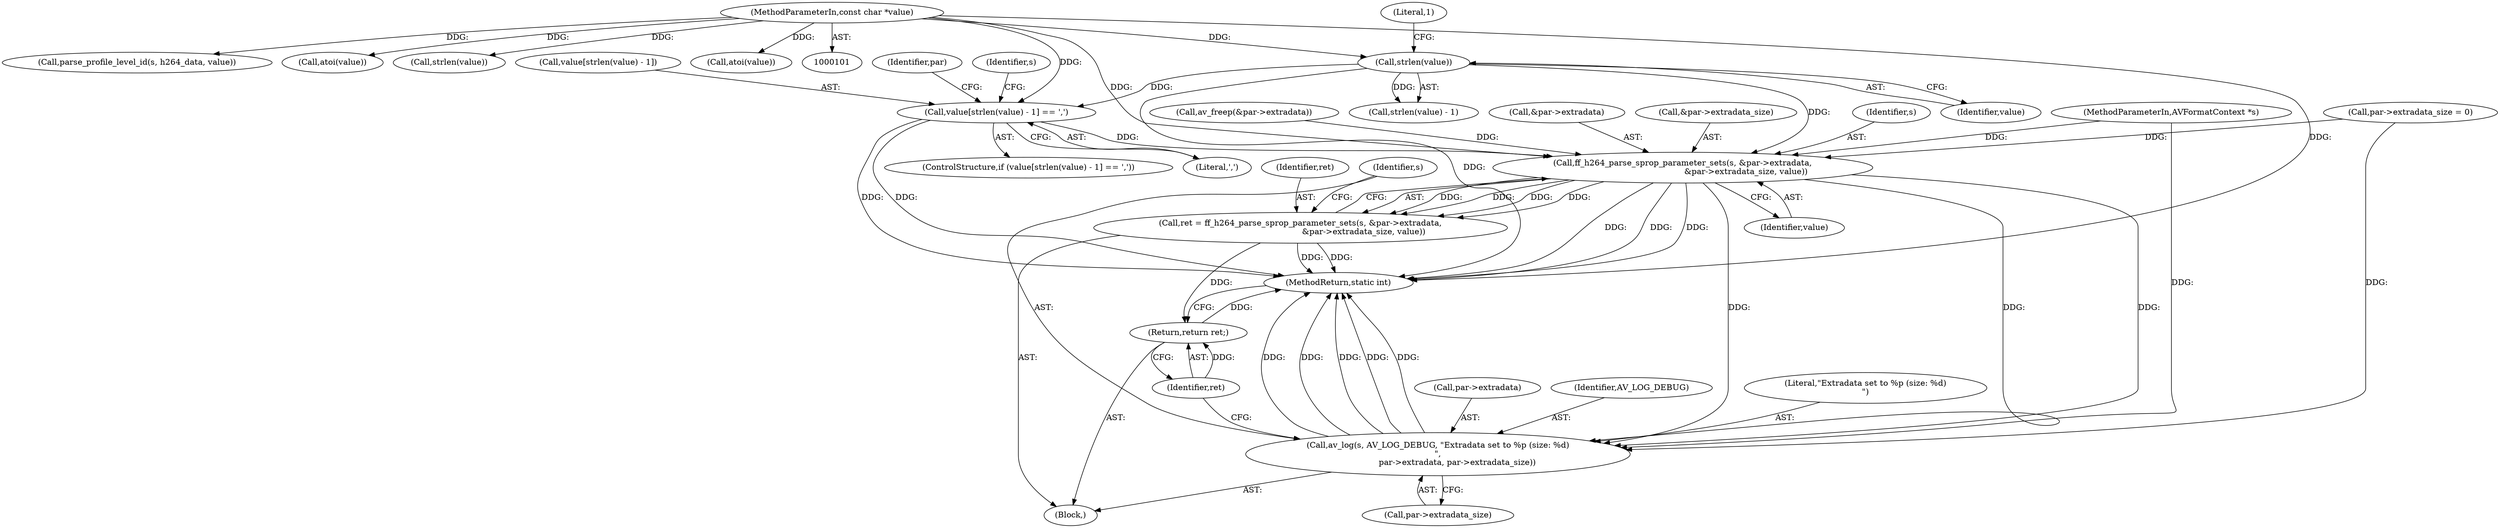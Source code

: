 digraph "0_FFmpeg_c42a1388a6d1bfd8001bf6a4241d8ca27e49326d@API" {
"1000167" [label="(Call,value[strlen(value) - 1] == ',')"];
"1000171" [label="(Call,strlen(value))"];
"1000106" [label="(MethodParameterIn,const char *value)"];
"1000194" [label="(Call,ff_h264_parse_sprop_parameter_sets(s, &par->extradata,\n                                                 &par->extradata_size, value))"];
"1000192" [label="(Call,ret = ff_h264_parse_sprop_parameter_sets(s, &par->extradata,\n                                                 &par->extradata_size, value))"];
"1000215" [label="(Return,return ret;)"];
"1000205" [label="(Call,av_log(s, AV_LOG_DEBUG, \"Extradata set to %p (size: %d)\n\",\n               par->extradata, par->extradata_size))"];
"1000177" [label="(Identifier,s)"];
"1000154" [label="(Call,parse_profile_level_id(s, h264_data, value))"];
"1000172" [label="(Identifier,value)"];
"1000167" [label="(Call,value[strlen(value) - 1] == ',')"];
"1000170" [label="(Call,strlen(value) - 1)"];
"1000102" [label="(MethodParameterIn,AVFormatContext *s)"];
"1000216" [label="(Identifier,ret)"];
"1000192" [label="(Call,ret = ff_h264_parse_sprop_parameter_sets(s, &par->extradata,\n                                                 &par->extradata_size, value))"];
"1000187" [label="(Call,av_freep(&par->extradata))"];
"1000215" [label="(Return,return ret;)"];
"1000171" [label="(Call,strlen(value))"];
"1000130" [label="(Call,atoi(value))"];
"1000174" [label="(Literal,',')"];
"1000151" [label="(Call,strlen(value))"];
"1000212" [label="(Call,par->extradata_size)"];
"1000204" [label="(Identifier,value)"];
"1000168" [label="(Call,value[strlen(value) - 1])"];
"1000124" [label="(Call,atoi(value))"];
"1000164" [label="(Block,)"];
"1000196" [label="(Call,&par->extradata)"];
"1000173" [label="(Literal,1)"];
"1000166" [label="(ControlStructure,if (value[strlen(value) - 1] == ','))"];
"1000182" [label="(Call,par->extradata_size = 0)"];
"1000219" [label="(MethodReturn,static int)"];
"1000200" [label="(Call,&par->extradata_size)"];
"1000209" [label="(Call,par->extradata)"];
"1000207" [label="(Identifier,AV_LOG_DEBUG)"];
"1000195" [label="(Identifier,s)"];
"1000206" [label="(Identifier,s)"];
"1000205" [label="(Call,av_log(s, AV_LOG_DEBUG, \"Extradata set to %p (size: %d)\n\",\n               par->extradata, par->extradata_size))"];
"1000208" [label="(Literal,\"Extradata set to %p (size: %d)\n\")"];
"1000194" [label="(Call,ff_h264_parse_sprop_parameter_sets(s, &par->extradata,\n                                                 &par->extradata_size, value))"];
"1000193" [label="(Identifier,ret)"];
"1000106" [label="(MethodParameterIn,const char *value)"];
"1000184" [label="(Identifier,par)"];
"1000167" -> "1000166"  [label="AST: "];
"1000167" -> "1000174"  [label="CFG: "];
"1000168" -> "1000167"  [label="AST: "];
"1000174" -> "1000167"  [label="AST: "];
"1000177" -> "1000167"  [label="CFG: "];
"1000184" -> "1000167"  [label="CFG: "];
"1000167" -> "1000219"  [label="DDG: "];
"1000167" -> "1000219"  [label="DDG: "];
"1000171" -> "1000167"  [label="DDG: "];
"1000106" -> "1000167"  [label="DDG: "];
"1000167" -> "1000194"  [label="DDG: "];
"1000171" -> "1000170"  [label="AST: "];
"1000171" -> "1000172"  [label="CFG: "];
"1000172" -> "1000171"  [label="AST: "];
"1000173" -> "1000171"  [label="CFG: "];
"1000171" -> "1000219"  [label="DDG: "];
"1000171" -> "1000170"  [label="DDG: "];
"1000106" -> "1000171"  [label="DDG: "];
"1000171" -> "1000194"  [label="DDG: "];
"1000106" -> "1000101"  [label="AST: "];
"1000106" -> "1000219"  [label="DDG: "];
"1000106" -> "1000124"  [label="DDG: "];
"1000106" -> "1000130"  [label="DDG: "];
"1000106" -> "1000151"  [label="DDG: "];
"1000106" -> "1000154"  [label="DDG: "];
"1000106" -> "1000194"  [label="DDG: "];
"1000194" -> "1000192"  [label="AST: "];
"1000194" -> "1000204"  [label="CFG: "];
"1000195" -> "1000194"  [label="AST: "];
"1000196" -> "1000194"  [label="AST: "];
"1000200" -> "1000194"  [label="AST: "];
"1000204" -> "1000194"  [label="AST: "];
"1000192" -> "1000194"  [label="CFG: "];
"1000194" -> "1000219"  [label="DDG: "];
"1000194" -> "1000219"  [label="DDG: "];
"1000194" -> "1000219"  [label="DDG: "];
"1000194" -> "1000192"  [label="DDG: "];
"1000194" -> "1000192"  [label="DDG: "];
"1000194" -> "1000192"  [label="DDG: "];
"1000194" -> "1000192"  [label="DDG: "];
"1000102" -> "1000194"  [label="DDG: "];
"1000187" -> "1000194"  [label="DDG: "];
"1000182" -> "1000194"  [label="DDG: "];
"1000194" -> "1000205"  [label="DDG: "];
"1000194" -> "1000205"  [label="DDG: "];
"1000194" -> "1000205"  [label="DDG: "];
"1000192" -> "1000164"  [label="AST: "];
"1000193" -> "1000192"  [label="AST: "];
"1000206" -> "1000192"  [label="CFG: "];
"1000192" -> "1000219"  [label="DDG: "];
"1000192" -> "1000219"  [label="DDG: "];
"1000192" -> "1000215"  [label="DDG: "];
"1000215" -> "1000164"  [label="AST: "];
"1000215" -> "1000216"  [label="CFG: "];
"1000216" -> "1000215"  [label="AST: "];
"1000219" -> "1000215"  [label="CFG: "];
"1000215" -> "1000219"  [label="DDG: "];
"1000216" -> "1000215"  [label="DDG: "];
"1000205" -> "1000164"  [label="AST: "];
"1000205" -> "1000212"  [label="CFG: "];
"1000206" -> "1000205"  [label="AST: "];
"1000207" -> "1000205"  [label="AST: "];
"1000208" -> "1000205"  [label="AST: "];
"1000209" -> "1000205"  [label="AST: "];
"1000212" -> "1000205"  [label="AST: "];
"1000216" -> "1000205"  [label="CFG: "];
"1000205" -> "1000219"  [label="DDG: "];
"1000205" -> "1000219"  [label="DDG: "];
"1000205" -> "1000219"  [label="DDG: "];
"1000205" -> "1000219"  [label="DDG: "];
"1000205" -> "1000219"  [label="DDG: "];
"1000102" -> "1000205"  [label="DDG: "];
"1000182" -> "1000205"  [label="DDG: "];
}

